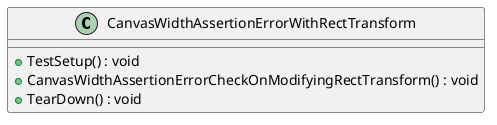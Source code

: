 @startuml
class CanvasWidthAssertionErrorWithRectTransform {
    + TestSetup() : void
    + CanvasWidthAssertionErrorCheckOnModifyingRectTransform() : void
    + TearDown() : void
}
@enduml
